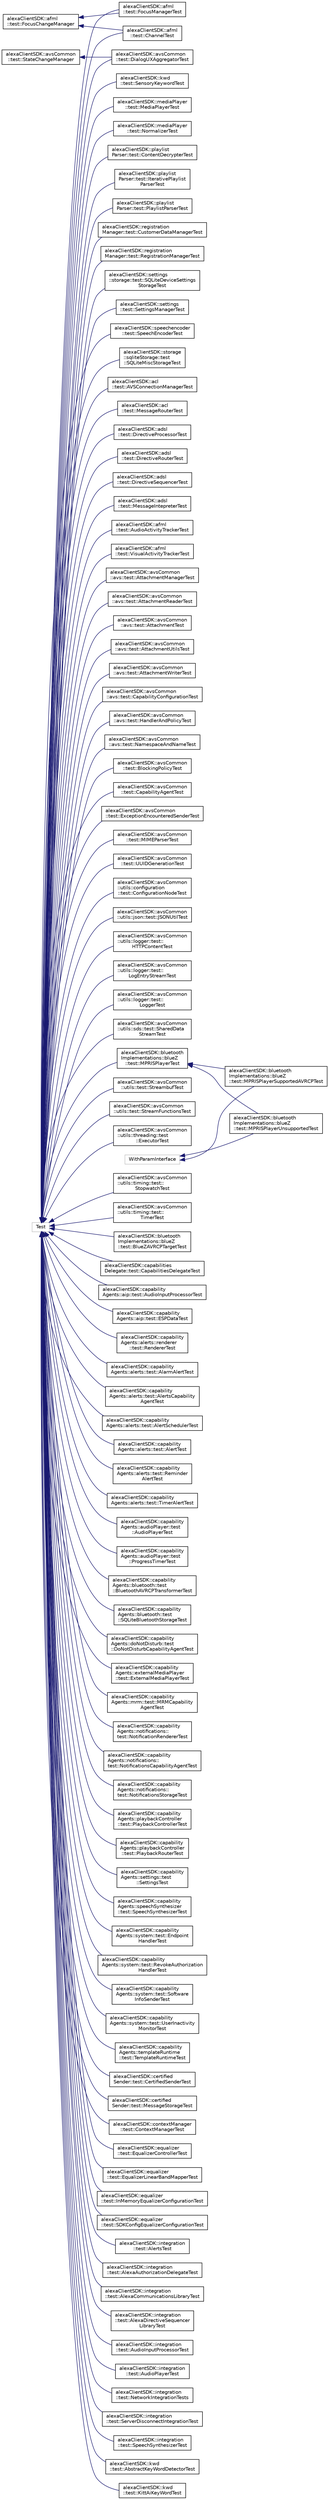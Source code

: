 digraph "Graphical Class Hierarchy"
{
  edge [fontname="Helvetica",fontsize="10",labelfontname="Helvetica",labelfontsize="10"];
  node [fontname="Helvetica",fontsize="10",shape=record];
  rankdir="LR";
  Node1 [label="alexaClientSDK::afml\l::test::FocusChangeManager",height=0.2,width=0.4,color="black", fillcolor="white", style="filled",URL="$classalexa_client_s_d_k_1_1afml_1_1test_1_1_focus_change_manager.html",tooltip="Manages testing focus changes. "];
  Node1 -> Node2 [dir="back",color="midnightblue",fontsize="10",style="solid",fontname="Helvetica"];
  Node2 [label="alexaClientSDK::afml\l::test::ChannelTest",height=0.2,width=0.4,color="black", fillcolor="white", style="filled",URL="$classalexa_client_s_d_k_1_1afml_1_1test_1_1_channel_test.html",tooltip="Test fixture for testing Channel. "];
  Node1 -> Node3 [dir="back",color="midnightblue",fontsize="10",style="solid",fontname="Helvetica"];
  Node3 [label="alexaClientSDK::afml\l::test::FocusManagerTest",height=0.2,width=0.4,color="black", fillcolor="white", style="filled",URL="$classalexa_client_s_d_k_1_1afml_1_1test_1_1_focus_manager_test.html",tooltip="Test fixture for testing FocusManager. "];
  Node4 [label="alexaClientSDK::avsCommon\l::test::StateChangeManager",height=0.2,width=0.4,color="black", fillcolor="white", style="filled",URL="$classalexa_client_s_d_k_1_1avs_common_1_1test_1_1_state_change_manager.html",tooltip="Manages testing state changes. "];
  Node4 -> Node5 [dir="back",color="midnightblue",fontsize="10",style="solid",fontname="Helvetica"];
  Node5 [label="alexaClientSDK::avsCommon\l::test::DialogUXAggregatorTest",height=0.2,width=0.4,color="black", fillcolor="white", style="filled",URL="$classalexa_client_s_d_k_1_1avs_common_1_1test_1_1_dialog_u_x_aggregator_test.html",tooltip="Test fixture for testing DialogUXStateAggregator. "];
  Node6 [label="Test",height=0.2,width=0.4,color="grey75", fillcolor="white", style="filled"];
  Node6 -> Node7 [dir="back",color="midnightblue",fontsize="10",style="solid",fontname="Helvetica"];
  Node7 [label="alexaClientSDK::acl\l::test::AVSConnectionManagerTest",height=0.2,width=0.4,color="black", fillcolor="white", style="filled",URL="$classalexa_client_s_d_k_1_1acl_1_1test_1_1_a_v_s_connection_manager_test.html",tooltip="Test harness for AVSConnectionManager class. "];
  Node6 -> Node8 [dir="back",color="midnightblue",fontsize="10",style="solid",fontname="Helvetica"];
  Node8 [label="alexaClientSDK::acl\l::test::MessageRouterTest",height=0.2,width=0.4,color="black", fillcolor="white", style="filled",URL="$classalexa_client_s_d_k_1_1acl_1_1test_1_1_message_router_test.html"];
  Node6 -> Node9 [dir="back",color="midnightblue",fontsize="10",style="solid",fontname="Helvetica"];
  Node9 [label="alexaClientSDK::adsl\l::test::DirectiveProcessorTest",height=0.2,width=0.4,color="black", fillcolor="white", style="filled",URL="$classalexa_client_s_d_k_1_1adsl_1_1test_1_1_directive_processor_test.html"];
  Node6 -> Node10 [dir="back",color="midnightblue",fontsize="10",style="solid",fontname="Helvetica"];
  Node10 [label="alexaClientSDK::adsl\l::test::DirectiveRouterTest",height=0.2,width=0.4,color="black", fillcolor="white", style="filled",URL="$classalexa_client_s_d_k_1_1adsl_1_1test_1_1_directive_router_test.html"];
  Node6 -> Node11 [dir="back",color="midnightblue",fontsize="10",style="solid",fontname="Helvetica"];
  Node11 [label="alexaClientSDK::adsl\l::test::DirectiveSequencerTest",height=0.2,width=0.4,color="black", fillcolor="white", style="filled",URL="$classalexa_client_s_d_k_1_1adsl_1_1test_1_1_directive_sequencer_test.html",tooltip="DirectiveSequencerTest. "];
  Node6 -> Node12 [dir="back",color="midnightblue",fontsize="10",style="solid",fontname="Helvetica"];
  Node12 [label="alexaClientSDK::adsl\l::test::MessageIntepreterTest",height=0.2,width=0.4,color="black", fillcolor="white", style="filled",URL="$classalexa_client_s_d_k_1_1adsl_1_1test_1_1_message_intepreter_test.html"];
  Node6 -> Node13 [dir="back",color="midnightblue",fontsize="10",style="solid",fontname="Helvetica"];
  Node13 [label="alexaClientSDK::afml\l::test::AudioActivityTrackerTest",height=0.2,width=0.4,color="black", fillcolor="white", style="filled",URL="$classalexa_client_s_d_k_1_1afml_1_1test_1_1_audio_activity_tracker_test.html"];
  Node6 -> Node2 [dir="back",color="midnightblue",fontsize="10",style="solid",fontname="Helvetica"];
  Node6 -> Node3 [dir="back",color="midnightblue",fontsize="10",style="solid",fontname="Helvetica"];
  Node6 -> Node14 [dir="back",color="midnightblue",fontsize="10",style="solid",fontname="Helvetica"];
  Node14 [label="alexaClientSDK::afml\l::test::VisualActivityTrackerTest",height=0.2,width=0.4,color="black", fillcolor="white", style="filled",URL="$classalexa_client_s_d_k_1_1afml_1_1test_1_1_visual_activity_tracker_test.html",tooltip="Test harness for VisualActivityTrackerTest class. "];
  Node6 -> Node15 [dir="back",color="midnightblue",fontsize="10",style="solid",fontname="Helvetica"];
  Node15 [label="alexaClientSDK::avsCommon\l::avs::test::AttachmentManagerTest",height=0.2,width=0.4,color="black", fillcolor="white", style="filled",URL="$classalexa_client_s_d_k_1_1avs_common_1_1avs_1_1test_1_1_attachment_manager_test.html"];
  Node6 -> Node16 [dir="back",color="midnightblue",fontsize="10",style="solid",fontname="Helvetica"];
  Node16 [label="alexaClientSDK::avsCommon\l::avs::test::AttachmentReaderTest",height=0.2,width=0.4,color="black", fillcolor="white", style="filled",URL="$classalexa_client_s_d_k_1_1avs_common_1_1avs_1_1test_1_1_attachment_reader_test.html"];
  Node6 -> Node17 [dir="back",color="midnightblue",fontsize="10",style="solid",fontname="Helvetica"];
  Node17 [label="alexaClientSDK::avsCommon\l::avs::test::AttachmentTest",height=0.2,width=0.4,color="black", fillcolor="white", style="filled",URL="$classalexa_client_s_d_k_1_1avs_common_1_1avs_1_1test_1_1_attachment_test.html"];
  Node6 -> Node18 [dir="back",color="midnightblue",fontsize="10",style="solid",fontname="Helvetica"];
  Node18 [label="alexaClientSDK::avsCommon\l::avs::test::AttachmentUtilsTest",height=0.2,width=0.4,color="black", fillcolor="white", style="filled",URL="$classalexa_client_s_d_k_1_1avs_common_1_1avs_1_1test_1_1_attachment_utils_test.html"];
  Node6 -> Node19 [dir="back",color="midnightblue",fontsize="10",style="solid",fontname="Helvetica"];
  Node19 [label="alexaClientSDK::avsCommon\l::avs::test::AttachmentWriterTest",height=0.2,width=0.4,color="black", fillcolor="white", style="filled",URL="$classalexa_client_s_d_k_1_1avs_common_1_1avs_1_1test_1_1_attachment_writer_test.html"];
  Node6 -> Node20 [dir="back",color="midnightblue",fontsize="10",style="solid",fontname="Helvetica"];
  Node20 [label="alexaClientSDK::avsCommon\l::avs::test::CapabilityConfigurationTest",height=0.2,width=0.4,color="black", fillcolor="white", style="filled",URL="$classalexa_client_s_d_k_1_1avs_common_1_1avs_1_1test_1_1_capability_configuration_test.html"];
  Node6 -> Node21 [dir="back",color="midnightblue",fontsize="10",style="solid",fontname="Helvetica"];
  Node21 [label="alexaClientSDK::avsCommon\l::avs::test::HandlerAndPolicyTest",height=0.2,width=0.4,color="black", fillcolor="white", style="filled",URL="$classalexa_client_s_d_k_1_1avs_common_1_1avs_1_1test_1_1_handler_and_policy_test.html"];
  Node6 -> Node22 [dir="back",color="midnightblue",fontsize="10",style="solid",fontname="Helvetica"];
  Node22 [label="alexaClientSDK::avsCommon\l::avs::test::NamespaceAndNameTest",height=0.2,width=0.4,color="black", fillcolor="white", style="filled",URL="$classalexa_client_s_d_k_1_1avs_common_1_1avs_1_1test_1_1_namespace_and_name_test.html",tooltip="NamespaceAndNameTest. "];
  Node6 -> Node23 [dir="back",color="midnightblue",fontsize="10",style="solid",fontname="Helvetica"];
  Node23 [label="alexaClientSDK::avsCommon\l::test::BlockingPolicyTest",height=0.2,width=0.4,color="black", fillcolor="white", style="filled",URL="$classalexa_client_s_d_k_1_1avs_common_1_1test_1_1_blocking_policy_test.html"];
  Node6 -> Node24 [dir="back",color="midnightblue",fontsize="10",style="solid",fontname="Helvetica"];
  Node24 [label="alexaClientSDK::avsCommon\l::test::CapabilityAgentTest",height=0.2,width=0.4,color="black", fillcolor="white", style="filled",URL="$classalexa_client_s_d_k_1_1avs_common_1_1test_1_1_capability_agent_test.html"];
  Node6 -> Node5 [dir="back",color="midnightblue",fontsize="10",style="solid",fontname="Helvetica"];
  Node6 -> Node25 [dir="back",color="midnightblue",fontsize="10",style="solid",fontname="Helvetica"];
  Node25 [label="alexaClientSDK::avsCommon\l::test::ExceptionEncounteredSenderTest",height=0.2,width=0.4,color="black", fillcolor="white", style="filled",URL="$classalexa_client_s_d_k_1_1avs_common_1_1test_1_1_exception_encountered_sender_test.html",tooltip="Test harness for ExceptionEncounteredSender class. "];
  Node6 -> Node26 [dir="back",color="midnightblue",fontsize="10",style="solid",fontname="Helvetica"];
  Node26 [label="alexaClientSDK::avsCommon\l::test::MIMEParserTest",height=0.2,width=0.4,color="black", fillcolor="white", style="filled",URL="$classalexa_client_s_d_k_1_1avs_common_1_1test_1_1_m_i_m_e_parser_test.html"];
  Node6 -> Node27 [dir="back",color="midnightblue",fontsize="10",style="solid",fontname="Helvetica"];
  Node27 [label="alexaClientSDK::avsCommon\l::test::UUIDGenerationTest",height=0.2,width=0.4,color="black", fillcolor="white", style="filled",URL="$classalexa_client_s_d_k_1_1avs_common_1_1test_1_1_u_u_i_d_generation_test.html"];
  Node6 -> Node28 [dir="back",color="midnightblue",fontsize="10",style="solid",fontname="Helvetica"];
  Node28 [label="alexaClientSDK::avsCommon\l::utils::configuration\l::test::ConfigurationNodeTest",height=0.2,width=0.4,color="black", fillcolor="white", style="filled",URL="$classalexa_client_s_d_k_1_1avs_common_1_1utils_1_1configuration_1_1test_1_1_configuration_node_test.html"];
  Node6 -> Node29 [dir="back",color="midnightblue",fontsize="10",style="solid",fontname="Helvetica"];
  Node29 [label="alexaClientSDK::avsCommon\l::utils::json::test::JSONUtilTest",height=0.2,width=0.4,color="black", fillcolor="white", style="filled",URL="$classalexa_client_s_d_k_1_1avs_common_1_1utils_1_1json_1_1test_1_1_j_s_o_n_util_test.html",tooltip="Define test fixture for testing AVSMessage. "];
  Node6 -> Node30 [dir="back",color="midnightblue",fontsize="10",style="solid",fontname="Helvetica"];
  Node30 [label="alexaClientSDK::avsCommon\l::utils::logger::test::\lHTTPContentTest",height=0.2,width=0.4,color="black", fillcolor="white", style="filled",URL="$classalexa_client_s_d_k_1_1avs_common_1_1utils_1_1logger_1_1test_1_1_h_t_t_p_content_test.html"];
  Node6 -> Node31 [dir="back",color="midnightblue",fontsize="10",style="solid",fontname="Helvetica"];
  Node31 [label="alexaClientSDK::avsCommon\l::utils::logger::test::\lLogEntryStreamTest",height=0.2,width=0.4,color="black", fillcolor="white", style="filled",URL="$classalexa_client_s_d_k_1_1avs_common_1_1utils_1_1logger_1_1test_1_1_log_entry_stream_test.html"];
  Node6 -> Node32 [dir="back",color="midnightblue",fontsize="10",style="solid",fontname="Helvetica"];
  Node32 [label="alexaClientSDK::avsCommon\l::utils::logger::test::\lLoggerTest",height=0.2,width=0.4,color="black", fillcolor="white", style="filled",URL="$classalexa_client_s_d_k_1_1avs_common_1_1utils_1_1logger_1_1test_1_1_logger_test.html"];
  Node6 -> Node33 [dir="back",color="midnightblue",fontsize="10",style="solid",fontname="Helvetica"];
  Node33 [label="alexaClientSDK::avsCommon\l::utils::sds::test::SharedData\lStreamTest",height=0.2,width=0.4,color="black", fillcolor="white", style="filled",URL="$classalexa_client_s_d_k_1_1avs_common_1_1utils_1_1sds_1_1test_1_1_shared_data_stream_test.html",tooltip="The test harness for the tests below. "];
  Node6 -> Node34 [dir="back",color="midnightblue",fontsize="10",style="solid",fontname="Helvetica"];
  Node34 [label="alexaClientSDK::avsCommon\l::utils::test::StreambufTest",height=0.2,width=0.4,color="black", fillcolor="white", style="filled",URL="$classalexa_client_s_d_k_1_1avs_common_1_1utils_1_1test_1_1_streambuf_test.html"];
  Node6 -> Node35 [dir="back",color="midnightblue",fontsize="10",style="solid",fontname="Helvetica"];
  Node35 [label="alexaClientSDK::avsCommon\l::utils::test::StreamFunctionsTest",height=0.2,width=0.4,color="black", fillcolor="white", style="filled",URL="$classalexa_client_s_d_k_1_1avs_common_1_1utils_1_1test_1_1_stream_functions_test.html"];
  Node6 -> Node36 [dir="back",color="midnightblue",fontsize="10",style="solid",fontname="Helvetica"];
  Node36 [label="alexaClientSDK::avsCommon\l::utils::threading::test\l::ExecutorTest",height=0.2,width=0.4,color="black", fillcolor="white", style="filled",URL="$classalexa_client_s_d_k_1_1avs_common_1_1utils_1_1threading_1_1test_1_1_executor_test.html"];
  Node6 -> Node37 [dir="back",color="midnightblue",fontsize="10",style="solid",fontname="Helvetica"];
  Node37 [label="alexaClientSDK::avsCommon\l::utils::timing::test::\lStopwatchTest",height=0.2,width=0.4,color="black", fillcolor="white", style="filled",URL="$classalexa_client_s_d_k_1_1avs_common_1_1utils_1_1timing_1_1test_1_1_stopwatch_test.html",tooltip="Test harness for Stopwatch class. "];
  Node6 -> Node38 [dir="back",color="midnightblue",fontsize="10",style="solid",fontname="Helvetica"];
  Node38 [label="alexaClientSDK::avsCommon\l::utils::timing::test::\lTimerTest",height=0.2,width=0.4,color="black", fillcolor="white", style="filled",URL="$classalexa_client_s_d_k_1_1avs_common_1_1utils_1_1timing_1_1test_1_1_timer_test.html",tooltip="Test harness for Timer class. "];
  Node6 -> Node39 [dir="back",color="midnightblue",fontsize="10",style="solid",fontname="Helvetica"];
  Node39 [label="alexaClientSDK::bluetooth\lImplementations::blueZ\l::test::BlueZAVRCPTargetTest",height=0.2,width=0.4,color="black", fillcolor="white", style="filled",URL="$classalexa_client_s_d_k_1_1bluetooth_implementations_1_1blue_z_1_1test_1_1_blue_z_a_v_r_c_p_target_test.html"];
  Node6 -> Node40 [dir="back",color="midnightblue",fontsize="10",style="solid",fontname="Helvetica"];
  Node40 [label="alexaClientSDK::bluetooth\lImplementations::blueZ\l::test::MPRISPlayerTest",height=0.2,width=0.4,color="black", fillcolor="white", style="filled",URL="$classalexa_client_s_d_k_1_1bluetooth_implementations_1_1blue_z_1_1test_1_1_m_p_r_i_s_player_test.html"];
  Node40 -> Node41 [dir="back",color="midnightblue",fontsize="10",style="solid",fontname="Helvetica"];
  Node41 [label="alexaClientSDK::bluetooth\lImplementations::blueZ\l::test::MPRISPlayerSupportedAVRCPTest",height=0.2,width=0.4,color="black", fillcolor="white", style="filled",URL="$classalexa_client_s_d_k_1_1bluetooth_implementations_1_1blue_z_1_1test_1_1_m_p_r_i_s_player_supported_a_v_r_c_p_test.html",tooltip="Parameterized test fixture for supported org.mpris.MediaPlayer2.Player DBus AVRCP Methods..."];
  Node40 -> Node42 [dir="back",color="midnightblue",fontsize="10",style="solid",fontname="Helvetica"];
  Node42 [label="alexaClientSDK::bluetooth\lImplementations::blueZ\l::test::MPRISPlayerUnsupportedTest",height=0.2,width=0.4,color="black", fillcolor="white", style="filled",URL="$classalexa_client_s_d_k_1_1bluetooth_implementations_1_1blue_z_1_1test_1_1_m_p_r_i_s_player_unsupported_test.html",tooltip="Parameterized test fixture for unsupported DBus AVRCP Methods. "];
  Node6 -> Node43 [dir="back",color="midnightblue",fontsize="10",style="solid",fontname="Helvetica"];
  Node43 [label="alexaClientSDK::capabilities\lDelegate::test::CapabilitiesDelegateTest",height=0.2,width=0.4,color="black", fillcolor="white", style="filled",URL="$classalexa_client_s_d_k_1_1capabilities_delegate_1_1test_1_1_capabilities_delegate_test.html"];
  Node6 -> Node44 [dir="back",color="midnightblue",fontsize="10",style="solid",fontname="Helvetica"];
  Node44 [label="alexaClientSDK::capability\lAgents::aip::test::AudioInputProcessorTest",height=0.2,width=0.4,color="black", fillcolor="white", style="filled",URL="$classalexa_client_s_d_k_1_1capability_agents_1_1aip_1_1test_1_1_audio_input_processor_test.html",tooltip="Test harness for AudioInputProcessor class. "];
  Node6 -> Node45 [dir="back",color="midnightblue",fontsize="10",style="solid",fontname="Helvetica"];
  Node45 [label="alexaClientSDK::capability\lAgents::aip::test::ESPDataTest",height=0.2,width=0.4,color="black", fillcolor="white", style="filled",URL="$classalexa_client_s_d_k_1_1capability_agents_1_1aip_1_1test_1_1_e_s_p_data_test.html",tooltip="Test harness for ESPData class. "];
  Node6 -> Node46 [dir="back",color="midnightblue",fontsize="10",style="solid",fontname="Helvetica"];
  Node46 [label="alexaClientSDK::capability\lAgents::alerts::renderer\l::test::RendererTest",height=0.2,width=0.4,color="black", fillcolor="white", style="filled",URL="$classalexa_client_s_d_k_1_1capability_agents_1_1alerts_1_1renderer_1_1test_1_1_renderer_test.html"];
  Node6 -> Node47 [dir="back",color="midnightblue",fontsize="10",style="solid",fontname="Helvetica"];
  Node47 [label="alexaClientSDK::capability\lAgents::alerts::test::AlarmAlertTest",height=0.2,width=0.4,color="black", fillcolor="white", style="filled",URL="$classalexa_client_s_d_k_1_1capability_agents_1_1alerts_1_1test_1_1_alarm_alert_test.html"];
  Node6 -> Node48 [dir="back",color="midnightblue",fontsize="10",style="solid",fontname="Helvetica"];
  Node48 [label="alexaClientSDK::capability\lAgents::alerts::test::AlertsCapability\lAgentTest",height=0.2,width=0.4,color="black", fillcolor="white", style="filled",URL="$classalexa_client_s_d_k_1_1capability_agents_1_1alerts_1_1test_1_1_alerts_capability_agent_test.html"];
  Node6 -> Node49 [dir="back",color="midnightblue",fontsize="10",style="solid",fontname="Helvetica"];
  Node49 [label="alexaClientSDK::capability\lAgents::alerts::test::AlertSchedulerTest",height=0.2,width=0.4,color="black", fillcolor="white", style="filled",URL="$classalexa_client_s_d_k_1_1capability_agents_1_1alerts_1_1test_1_1_alert_scheduler_test.html"];
  Node6 -> Node50 [dir="back",color="midnightblue",fontsize="10",style="solid",fontname="Helvetica"];
  Node50 [label="alexaClientSDK::capability\lAgents::alerts::test::AlertTest",height=0.2,width=0.4,color="black", fillcolor="white", style="filled",URL="$classalexa_client_s_d_k_1_1capability_agents_1_1alerts_1_1test_1_1_alert_test.html"];
  Node6 -> Node51 [dir="back",color="midnightblue",fontsize="10",style="solid",fontname="Helvetica"];
  Node51 [label="alexaClientSDK::capability\lAgents::alerts::test::Reminder\lAlertTest",height=0.2,width=0.4,color="black", fillcolor="white", style="filled",URL="$classalexa_client_s_d_k_1_1capability_agents_1_1alerts_1_1test_1_1_reminder_alert_test.html"];
  Node6 -> Node52 [dir="back",color="midnightblue",fontsize="10",style="solid",fontname="Helvetica"];
  Node52 [label="alexaClientSDK::capability\lAgents::alerts::test::TimerAlertTest",height=0.2,width=0.4,color="black", fillcolor="white", style="filled",URL="$classalexa_client_s_d_k_1_1capability_agents_1_1alerts_1_1test_1_1_timer_alert_test.html"];
  Node6 -> Node53 [dir="back",color="midnightblue",fontsize="10",style="solid",fontname="Helvetica"];
  Node53 [label="alexaClientSDK::capability\lAgents::audioPlayer::test\l::AudioPlayerTest",height=0.2,width=0.4,color="black", fillcolor="white", style="filled",URL="$classalexa_client_s_d_k_1_1capability_agents_1_1audio_player_1_1test_1_1_audio_player_test.html"];
  Node6 -> Node54 [dir="back",color="midnightblue",fontsize="10",style="solid",fontname="Helvetica"];
  Node54 [label="alexaClientSDK::capability\lAgents::audioPlayer::test\l::ProgressTimerTest",height=0.2,width=0.4,color="black", fillcolor="white", style="filled",URL="$classalexa_client_s_d_k_1_1capability_agents_1_1audio_player_1_1test_1_1_progress_timer_test.html"];
  Node6 -> Node55 [dir="back",color="midnightblue",fontsize="10",style="solid",fontname="Helvetica"];
  Node55 [label="alexaClientSDK::capability\lAgents::bluetooth::test\l::BluetoothAVRCPTransformerTest",height=0.2,width=0.4,color="black", fillcolor="white", style="filled",URL="$classalexa_client_s_d_k_1_1capability_agents_1_1bluetooth_1_1test_1_1_bluetooth_a_v_r_c_p_transformer_test.html"];
  Node6 -> Node56 [dir="back",color="midnightblue",fontsize="10",style="solid",fontname="Helvetica"];
  Node56 [label="alexaClientSDK::capability\lAgents::bluetooth::test\l::SQLiteBluetoothStorageTest",height=0.2,width=0.4,color="black", fillcolor="white", style="filled",URL="$classalexa_client_s_d_k_1_1capability_agents_1_1bluetooth_1_1test_1_1_s_q_lite_bluetooth_storage_test.html"];
  Node6 -> Node57 [dir="back",color="midnightblue",fontsize="10",style="solid",fontname="Helvetica"];
  Node57 [label="alexaClientSDK::capability\lAgents::doNotDisturb::test\l::DoNotDisturbCapabilityAgentTest",height=0.2,width=0.4,color="black", fillcolor="white", style="filled",URL="$classalexa_client_s_d_k_1_1capability_agents_1_1do_not_disturb_1_1test_1_1_do_not_disturb_capability_agent_test.html",tooltip="Test harness for DoNotDisturbCapabilityAgent class. "];
  Node6 -> Node58 [dir="back",color="midnightblue",fontsize="10",style="solid",fontname="Helvetica"];
  Node58 [label="alexaClientSDK::capability\lAgents::externalMediaPlayer\l::test::ExternalMediaPlayerTest",height=0.2,width=0.4,color="black", fillcolor="white", style="filled",URL="$classalexa_client_s_d_k_1_1capability_agents_1_1external_media_player_1_1test_1_1_external_media_player_test.html"];
  Node6 -> Node59 [dir="back",color="midnightblue",fontsize="10",style="solid",fontname="Helvetica"];
  Node59 [label="alexaClientSDK::capability\lAgents::mrm::test::MRMCapability\lAgentTest",height=0.2,width=0.4,color="black", fillcolor="white", style="filled",URL="$classalexa_client_s_d_k_1_1capability_agents_1_1mrm_1_1test_1_1_m_r_m_capability_agent_test.html",tooltip="Test harness for MRMCapabilityAgent class. "];
  Node6 -> Node60 [dir="back",color="midnightblue",fontsize="10",style="solid",fontname="Helvetica"];
  Node60 [label="alexaClientSDK::capability\lAgents::notifications::\ltest::NotificationRendererTest",height=0.2,width=0.4,color="black", fillcolor="white", style="filled",URL="$classalexa_client_s_d_k_1_1capability_agents_1_1notifications_1_1test_1_1_notification_renderer_test.html"];
  Node6 -> Node61 [dir="back",color="midnightblue",fontsize="10",style="solid",fontname="Helvetica"];
  Node61 [label="alexaClientSDK::capability\lAgents::notifications::\ltest::NotificationsCapabilityAgentTest",height=0.2,width=0.4,color="black", fillcolor="white", style="filled",URL="$classalexa_client_s_d_k_1_1capability_agents_1_1notifications_1_1test_1_1_notifications_capability_agent_test.html"];
  Node6 -> Node62 [dir="back",color="midnightblue",fontsize="10",style="solid",fontname="Helvetica"];
  Node62 [label="alexaClientSDK::capability\lAgents::notifications::\ltest::NotificationsStorageTest",height=0.2,width=0.4,color="black", fillcolor="white", style="filled",URL="$classalexa_client_s_d_k_1_1capability_agents_1_1notifications_1_1test_1_1_notifications_storage_test.html"];
  Node6 -> Node63 [dir="back",color="midnightblue",fontsize="10",style="solid",fontname="Helvetica"];
  Node63 [label="alexaClientSDK::capability\lAgents::playbackController\l::test::PlaybackControllerTest",height=0.2,width=0.4,color="black", fillcolor="white", style="filled",URL="$classalexa_client_s_d_k_1_1capability_agents_1_1playback_controller_1_1test_1_1_playback_controller_test.html",tooltip="Test harness for StateSynchronizer class. "];
  Node6 -> Node64 [dir="back",color="midnightblue",fontsize="10",style="solid",fontname="Helvetica"];
  Node64 [label="alexaClientSDK::capability\lAgents::playbackController\l::test::PlaybackRouterTest",height=0.2,width=0.4,color="black", fillcolor="white", style="filled",URL="$classalexa_client_s_d_k_1_1capability_agents_1_1playback_controller_1_1test_1_1_playback_router_test.html"];
  Node6 -> Node65 [dir="back",color="midnightblue",fontsize="10",style="solid",fontname="Helvetica"];
  Node65 [label="alexaClientSDK::capability\lAgents::settings::test\l::SettingsTest",height=0.2,width=0.4,color="black", fillcolor="white", style="filled",URL="$classalexa_client_s_d_k_1_1capability_agents_1_1settings_1_1test_1_1_settings_test.html",tooltip="Test harness for Settings class. "];
  Node6 -> Node66 [dir="back",color="midnightblue",fontsize="10",style="solid",fontname="Helvetica"];
  Node66 [label="alexaClientSDK::capability\lAgents::speechSynthesizer\l::test::SpeechSynthesizerTest",height=0.2,width=0.4,color="black", fillcolor="white", style="filled",URL="$classalexa_client_s_d_k_1_1capability_agents_1_1speech_synthesizer_1_1test_1_1_speech_synthesizer_test.html"];
  Node6 -> Node67 [dir="back",color="midnightblue",fontsize="10",style="solid",fontname="Helvetica"];
  Node67 [label="alexaClientSDK::capability\lAgents::system::test::Endpoint\lHandlerTest",height=0.2,width=0.4,color="black", fillcolor="white", style="filled",URL="$classalexa_client_s_d_k_1_1capability_agents_1_1system_1_1test_1_1_endpoint_handler_test.html",tooltip="Test harness for EndpointHandler class. "];
  Node6 -> Node68 [dir="back",color="midnightblue",fontsize="10",style="solid",fontname="Helvetica"];
  Node68 [label="alexaClientSDK::capability\lAgents::system::test::RevokeAuthorization\lHandlerTest",height=0.2,width=0.4,color="black", fillcolor="white", style="filled",URL="$classalexa_client_s_d_k_1_1capability_agents_1_1system_1_1test_1_1_revoke_authorization_handler_test.html",tooltip="Test harness for RevokeAuthorizationHandler class. "];
  Node6 -> Node69 [dir="back",color="midnightblue",fontsize="10",style="solid",fontname="Helvetica"];
  Node69 [label="alexaClientSDK::capability\lAgents::system::test::Software\lInfoSenderTest",height=0.2,width=0.4,color="black", fillcolor="white", style="filled",URL="$classalexa_client_s_d_k_1_1capability_agents_1_1system_1_1test_1_1_software_info_sender_test.html",tooltip="Test harness for SoftwareInfoSender class. "];
  Node6 -> Node70 [dir="back",color="midnightblue",fontsize="10",style="solid",fontname="Helvetica"];
  Node70 [label="alexaClientSDK::capability\lAgents::system::test::UserInactivity\lMonitorTest",height=0.2,width=0.4,color="black", fillcolor="white", style="filled",URL="$classalexa_client_s_d_k_1_1capability_agents_1_1system_1_1test_1_1_user_inactivity_monitor_test.html",tooltip="Test harness for UserInactivityMonitor class. "];
  Node6 -> Node71 [dir="back",color="midnightblue",fontsize="10",style="solid",fontname="Helvetica"];
  Node71 [label="alexaClientSDK::capability\lAgents::templateRuntime\l::test::TemplateRuntimeTest",height=0.2,width=0.4,color="black", fillcolor="white", style="filled",URL="$classalexa_client_s_d_k_1_1capability_agents_1_1template_runtime_1_1test_1_1_template_runtime_test.html",tooltip="Test harness for TemplateRuntime class. "];
  Node6 -> Node72 [dir="back",color="midnightblue",fontsize="10",style="solid",fontname="Helvetica"];
  Node72 [label="alexaClientSDK::certified\lSender::test::CertifiedSenderTest",height=0.2,width=0.4,color="black", fillcolor="white", style="filled",URL="$classalexa_client_s_d_k_1_1certified_sender_1_1test_1_1_certified_sender_test.html"];
  Node6 -> Node73 [dir="back",color="midnightblue",fontsize="10",style="solid",fontname="Helvetica"];
  Node73 [label="alexaClientSDK::certified\lSender::test::MessageStorageTest",height=0.2,width=0.4,color="black", fillcolor="white", style="filled",URL="$classalexa_client_s_d_k_1_1certified_sender_1_1test_1_1_message_storage_test.html"];
  Node6 -> Node74 [dir="back",color="midnightblue",fontsize="10",style="solid",fontname="Helvetica"];
  Node74 [label="alexaClientSDK::contextManager\l::test::ContextManagerTest",height=0.2,width=0.4,color="black", fillcolor="white", style="filled",URL="$classalexa_client_s_d_k_1_1context_manager_1_1test_1_1_context_manager_test.html",tooltip="Context Manager Test. "];
  Node6 -> Node75 [dir="back",color="midnightblue",fontsize="10",style="solid",fontname="Helvetica"];
  Node75 [label="alexaClientSDK::equalizer\l::test::EqualizerControllerTest",height=0.2,width=0.4,color="black", fillcolor="white", style="filled",URL="$classalexa_client_s_d_k_1_1equalizer_1_1test_1_1_equalizer_controller_test.html"];
  Node6 -> Node76 [dir="back",color="midnightblue",fontsize="10",style="solid",fontname="Helvetica"];
  Node76 [label="alexaClientSDK::equalizer\l::test::EqualizerLinearBandMapperTest",height=0.2,width=0.4,color="black", fillcolor="white", style="filled",URL="$classalexa_client_s_d_k_1_1equalizer_1_1test_1_1_equalizer_linear_band_mapper_test.html"];
  Node6 -> Node77 [dir="back",color="midnightblue",fontsize="10",style="solid",fontname="Helvetica"];
  Node77 [label="alexaClientSDK::equalizer\l::test::InMemoryEqualizerConfigurationTest",height=0.2,width=0.4,color="black", fillcolor="white", style="filled",URL="$classalexa_client_s_d_k_1_1equalizer_1_1test_1_1_in_memory_equalizer_configuration_test.html"];
  Node6 -> Node78 [dir="back",color="midnightblue",fontsize="10",style="solid",fontname="Helvetica"];
  Node78 [label="alexaClientSDK::equalizer\l::test::SDKConfigEqualizerConfigurationTest",height=0.2,width=0.4,color="black", fillcolor="white", style="filled",URL="$classalexa_client_s_d_k_1_1equalizer_1_1test_1_1_s_d_k_config_equalizer_configuration_test.html"];
  Node6 -> Node79 [dir="back",color="midnightblue",fontsize="10",style="solid",fontname="Helvetica"];
  Node79 [label="alexaClientSDK::integration\l::test::AlertsTest",height=0.2,width=0.4,color="black", fillcolor="white", style="filled",URL="$classalexa_client_s_d_k_1_1integration_1_1test_1_1_alerts_test.html"];
  Node6 -> Node80 [dir="back",color="midnightblue",fontsize="10",style="solid",fontname="Helvetica"];
  Node80 [label="alexaClientSDK::integration\l::test::AlexaAuthorizationDelegateTest",height=0.2,width=0.4,color="black", fillcolor="white", style="filled",URL="$classalexa_client_s_d_k_1_1integration_1_1test_1_1_alexa_authorization_delegate_test.html"];
  Node6 -> Node81 [dir="back",color="midnightblue",fontsize="10",style="solid",fontname="Helvetica"];
  Node81 [label="alexaClientSDK::integration\l::test::AlexaCommunicationsLibraryTest",height=0.2,width=0.4,color="black", fillcolor="white", style="filled",URL="$classalexa_client_s_d_k_1_1integration_1_1test_1_1_alexa_communications_library_test.html"];
  Node6 -> Node82 [dir="back",color="midnightblue",fontsize="10",style="solid",fontname="Helvetica"];
  Node82 [label="alexaClientSDK::integration\l::test::AlexaDirectiveSequencer\lLibraryTest",height=0.2,width=0.4,color="black", fillcolor="white", style="filled",URL="$classalexa_client_s_d_k_1_1integration_1_1test_1_1_alexa_directive_sequencer_library_test.html"];
  Node6 -> Node83 [dir="back",color="midnightblue",fontsize="10",style="solid",fontname="Helvetica"];
  Node83 [label="alexaClientSDK::integration\l::test::AudioInputProcessorTest",height=0.2,width=0.4,color="black", fillcolor="white", style="filled",URL="$classalexa_client_s_d_k_1_1integration_1_1test_1_1_audio_input_processor_test.html"];
  Node6 -> Node84 [dir="back",color="midnightblue",fontsize="10",style="solid",fontname="Helvetica"];
  Node84 [label="alexaClientSDK::integration\l::test::AudioPlayerTest",height=0.2,width=0.4,color="black", fillcolor="white", style="filled",URL="$classalexa_client_s_d_k_1_1integration_1_1test_1_1_audio_player_test.html"];
  Node6 -> Node85 [dir="back",color="midnightblue",fontsize="10",style="solid",fontname="Helvetica"];
  Node85 [label="alexaClientSDK::integration\l::test::NetworkIntegrationTests",height=0.2,width=0.4,color="black", fillcolor="white", style="filled",URL="$classalexa_client_s_d_k_1_1integration_1_1test_1_1_network_integration_tests.html"];
  Node6 -> Node86 [dir="back",color="midnightblue",fontsize="10",style="solid",fontname="Helvetica"];
  Node86 [label="alexaClientSDK::integration\l::test::ServerDisconnectIntegrationTest",height=0.2,width=0.4,color="black", fillcolor="white", style="filled",URL="$classalexa_client_s_d_k_1_1integration_1_1test_1_1_server_disconnect_integration_test.html"];
  Node6 -> Node87 [dir="back",color="midnightblue",fontsize="10",style="solid",fontname="Helvetica"];
  Node87 [label="alexaClientSDK::integration\l::test::SpeechSynthesizerTest",height=0.2,width=0.4,color="black", fillcolor="white", style="filled",URL="$classalexa_client_s_d_k_1_1integration_1_1test_1_1_speech_synthesizer_test.html"];
  Node6 -> Node88 [dir="back",color="midnightblue",fontsize="10",style="solid",fontname="Helvetica"];
  Node88 [label="alexaClientSDK::kwd\l::test::AbstractKeyWordDetectorTest",height=0.2,width=0.4,color="black", fillcolor="white", style="filled",URL="$classalexa_client_s_d_k_1_1kwd_1_1test_1_1_abstract_key_word_detector_test.html"];
  Node6 -> Node89 [dir="back",color="midnightblue",fontsize="10",style="solid",fontname="Helvetica"];
  Node89 [label="alexaClientSDK::kwd\l::test::KittAiKeyWordTest",height=0.2,width=0.4,color="black", fillcolor="white", style="filled",URL="$classalexa_client_s_d_k_1_1kwd_1_1test_1_1_kitt_ai_key_word_test.html"];
  Node6 -> Node90 [dir="back",color="midnightblue",fontsize="10",style="solid",fontname="Helvetica"];
  Node90 [label="alexaClientSDK::kwd\l::test::SensoryKeywordTest",height=0.2,width=0.4,color="black", fillcolor="white", style="filled",URL="$classalexa_client_s_d_k_1_1kwd_1_1test_1_1_sensory_keyword_test.html"];
  Node6 -> Node91 [dir="back",color="midnightblue",fontsize="10",style="solid",fontname="Helvetica"];
  Node91 [label="alexaClientSDK::mediaPlayer\l::test::MediaPlayerTest",height=0.2,width=0.4,color="black", fillcolor="white", style="filled",URL="$classalexa_client_s_d_k_1_1media_player_1_1test_1_1_media_player_test.html"];
  Node6 -> Node92 [dir="back",color="midnightblue",fontsize="10",style="solid",fontname="Helvetica"];
  Node92 [label="alexaClientSDK::mediaPlayer\l::test::NormalizerTest",height=0.2,width=0.4,color="black", fillcolor="white", style="filled",URL="$classalexa_client_s_d_k_1_1media_player_1_1test_1_1_normalizer_test.html"];
  Node6 -> Node93 [dir="back",color="midnightblue",fontsize="10",style="solid",fontname="Helvetica"];
  Node93 [label="alexaClientSDK::playlist\lParser::test::ContentDecrypterTest",height=0.2,width=0.4,color="black", fillcolor="white", style="filled",URL="$classalexa_client_s_d_k_1_1playlist_parser_1_1test_1_1_content_decrypter_test.html",tooltip="Test class for ContentDecrypter class. "];
  Node6 -> Node94 [dir="back",color="midnightblue",fontsize="10",style="solid",fontname="Helvetica"];
  Node94 [label="alexaClientSDK::playlist\lParser::test::IterativePlaylist\lParserTest",height=0.2,width=0.4,color="black", fillcolor="white", style="filled",URL="$classalexa_client_s_d_k_1_1playlist_parser_1_1test_1_1_iterative_playlist_parser_test.html"];
  Node6 -> Node95 [dir="back",color="midnightblue",fontsize="10",style="solid",fontname="Helvetica"];
  Node95 [label="alexaClientSDK::playlist\lParser::test::PlaylistParserTest",height=0.2,width=0.4,color="black", fillcolor="white", style="filled",URL="$classalexa_client_s_d_k_1_1playlist_parser_1_1test_1_1_playlist_parser_test.html"];
  Node6 -> Node96 [dir="back",color="midnightblue",fontsize="10",style="solid",fontname="Helvetica"];
  Node96 [label="alexaClientSDK::registration\lManager::test::CustomerDataManagerTest",height=0.2,width=0.4,color="black", fillcolor="white", style="filled",URL="$classalexa_client_s_d_k_1_1registration_manager_1_1test_1_1_customer_data_manager_test.html"];
  Node6 -> Node97 [dir="back",color="midnightblue",fontsize="10",style="solid",fontname="Helvetica"];
  Node97 [label="alexaClientSDK::registration\lManager::test::RegistrationManagerTest",height=0.2,width=0.4,color="black", fillcolor="white", style="filled",URL="$classalexa_client_s_d_k_1_1registration_manager_1_1test_1_1_registration_manager_test.html"];
  Node6 -> Node98 [dir="back",color="midnightblue",fontsize="10",style="solid",fontname="Helvetica"];
  Node98 [label="alexaClientSDK::settings\l::storage::test::SQLiteDeviceSettings\lStorageTest",height=0.2,width=0.4,color="black", fillcolor="white", style="filled",URL="$classalexa_client_s_d_k_1_1settings_1_1storage_1_1test_1_1_s_q_lite_device_settings_storage_test.html"];
  Node6 -> Node99 [dir="back",color="midnightblue",fontsize="10",style="solid",fontname="Helvetica"];
  Node99 [label="alexaClientSDK::settings\l::test::SettingsManagerTest",height=0.2,width=0.4,color="black", fillcolor="white", style="filled",URL="$classalexa_client_s_d_k_1_1settings_1_1test_1_1_settings_manager_test.html",tooltip="Test class. "];
  Node6 -> Node100 [dir="back",color="midnightblue",fontsize="10",style="solid",fontname="Helvetica"];
  Node100 [label="alexaClientSDK::speechencoder\l::test::SpeechEncoderTest",height=0.2,width=0.4,color="black", fillcolor="white", style="filled",URL="$classalexa_client_s_d_k_1_1speechencoder_1_1test_1_1_speech_encoder_test.html"];
  Node6 -> Node101 [dir="back",color="midnightblue",fontsize="10",style="solid",fontname="Helvetica"];
  Node101 [label="alexaClientSDK::storage\l::sqliteStorage::test\l::SQLiteMiscStorageTest",height=0.2,width=0.4,color="black", fillcolor="white", style="filled",URL="$classalexa_client_s_d_k_1_1storage_1_1sqlite_storage_1_1test_1_1_s_q_lite_misc_storage_test.html"];
  Node102 [label="WithParamInterface",height=0.2,width=0.4,color="grey75", fillcolor="white", style="filled"];
  Node102 -> Node41 [dir="back",color="midnightblue",fontsize="10",style="solid",fontname="Helvetica"];
  Node102 -> Node42 [dir="back",color="midnightblue",fontsize="10",style="solid",fontname="Helvetica"];
}
